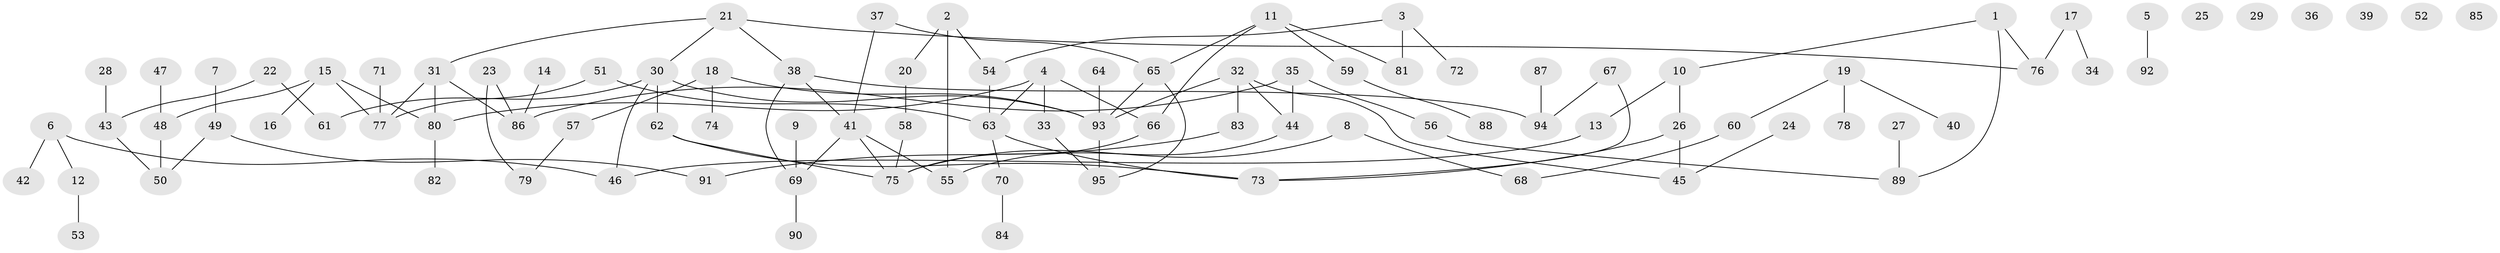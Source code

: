 // coarse degree distribution, {3: 0.19607843137254902, 5: 0.0784313725490196, 4: 0.09803921568627451, 2: 0.39215686274509803, 1: 0.17647058823529413, 13: 0.0196078431372549, 7: 0.0392156862745098}
// Generated by graph-tools (version 1.1) at 2025/48/03/04/25 22:48:09]
// undirected, 95 vertices, 110 edges
graph export_dot {
  node [color=gray90,style=filled];
  1;
  2;
  3;
  4;
  5;
  6;
  7;
  8;
  9;
  10;
  11;
  12;
  13;
  14;
  15;
  16;
  17;
  18;
  19;
  20;
  21;
  22;
  23;
  24;
  25;
  26;
  27;
  28;
  29;
  30;
  31;
  32;
  33;
  34;
  35;
  36;
  37;
  38;
  39;
  40;
  41;
  42;
  43;
  44;
  45;
  46;
  47;
  48;
  49;
  50;
  51;
  52;
  53;
  54;
  55;
  56;
  57;
  58;
  59;
  60;
  61;
  62;
  63;
  64;
  65;
  66;
  67;
  68;
  69;
  70;
  71;
  72;
  73;
  74;
  75;
  76;
  77;
  78;
  79;
  80;
  81;
  82;
  83;
  84;
  85;
  86;
  87;
  88;
  89;
  90;
  91;
  92;
  93;
  94;
  95;
  1 -- 10;
  1 -- 76;
  1 -- 89;
  2 -- 20;
  2 -- 54;
  2 -- 55;
  3 -- 54;
  3 -- 72;
  3 -- 81;
  4 -- 33;
  4 -- 63;
  4 -- 66;
  4 -- 80;
  5 -- 92;
  6 -- 12;
  6 -- 42;
  6 -- 46;
  7 -- 49;
  8 -- 68;
  8 -- 75;
  9 -- 69;
  10 -- 13;
  10 -- 26;
  11 -- 59;
  11 -- 65;
  11 -- 66;
  11 -- 81;
  12 -- 53;
  13 -- 46;
  14 -- 86;
  15 -- 16;
  15 -- 48;
  15 -- 77;
  15 -- 80;
  17 -- 34;
  17 -- 76;
  18 -- 57;
  18 -- 74;
  18 -- 93;
  19 -- 40;
  19 -- 60;
  19 -- 78;
  20 -- 58;
  21 -- 30;
  21 -- 31;
  21 -- 38;
  21 -- 76;
  22 -- 43;
  22 -- 61;
  23 -- 79;
  23 -- 86;
  24 -- 45;
  26 -- 45;
  26 -- 73;
  27 -- 89;
  28 -- 43;
  30 -- 46;
  30 -- 61;
  30 -- 62;
  30 -- 93;
  31 -- 77;
  31 -- 80;
  31 -- 86;
  32 -- 44;
  32 -- 45;
  32 -- 83;
  32 -- 93;
  33 -- 95;
  35 -- 44;
  35 -- 56;
  35 -- 86;
  37 -- 41;
  37 -- 65;
  38 -- 41;
  38 -- 69;
  38 -- 94;
  41 -- 55;
  41 -- 69;
  41 -- 75;
  43 -- 50;
  44 -- 55;
  47 -- 48;
  48 -- 50;
  49 -- 50;
  49 -- 91;
  51 -- 63;
  51 -- 77;
  54 -- 63;
  56 -- 89;
  57 -- 79;
  58 -- 75;
  59 -- 88;
  60 -- 68;
  62 -- 73;
  62 -- 75;
  63 -- 70;
  63 -- 73;
  64 -- 93;
  65 -- 93;
  65 -- 95;
  66 -- 75;
  67 -- 73;
  67 -- 94;
  69 -- 90;
  70 -- 84;
  71 -- 77;
  80 -- 82;
  83 -- 91;
  87 -- 94;
  93 -- 95;
}
